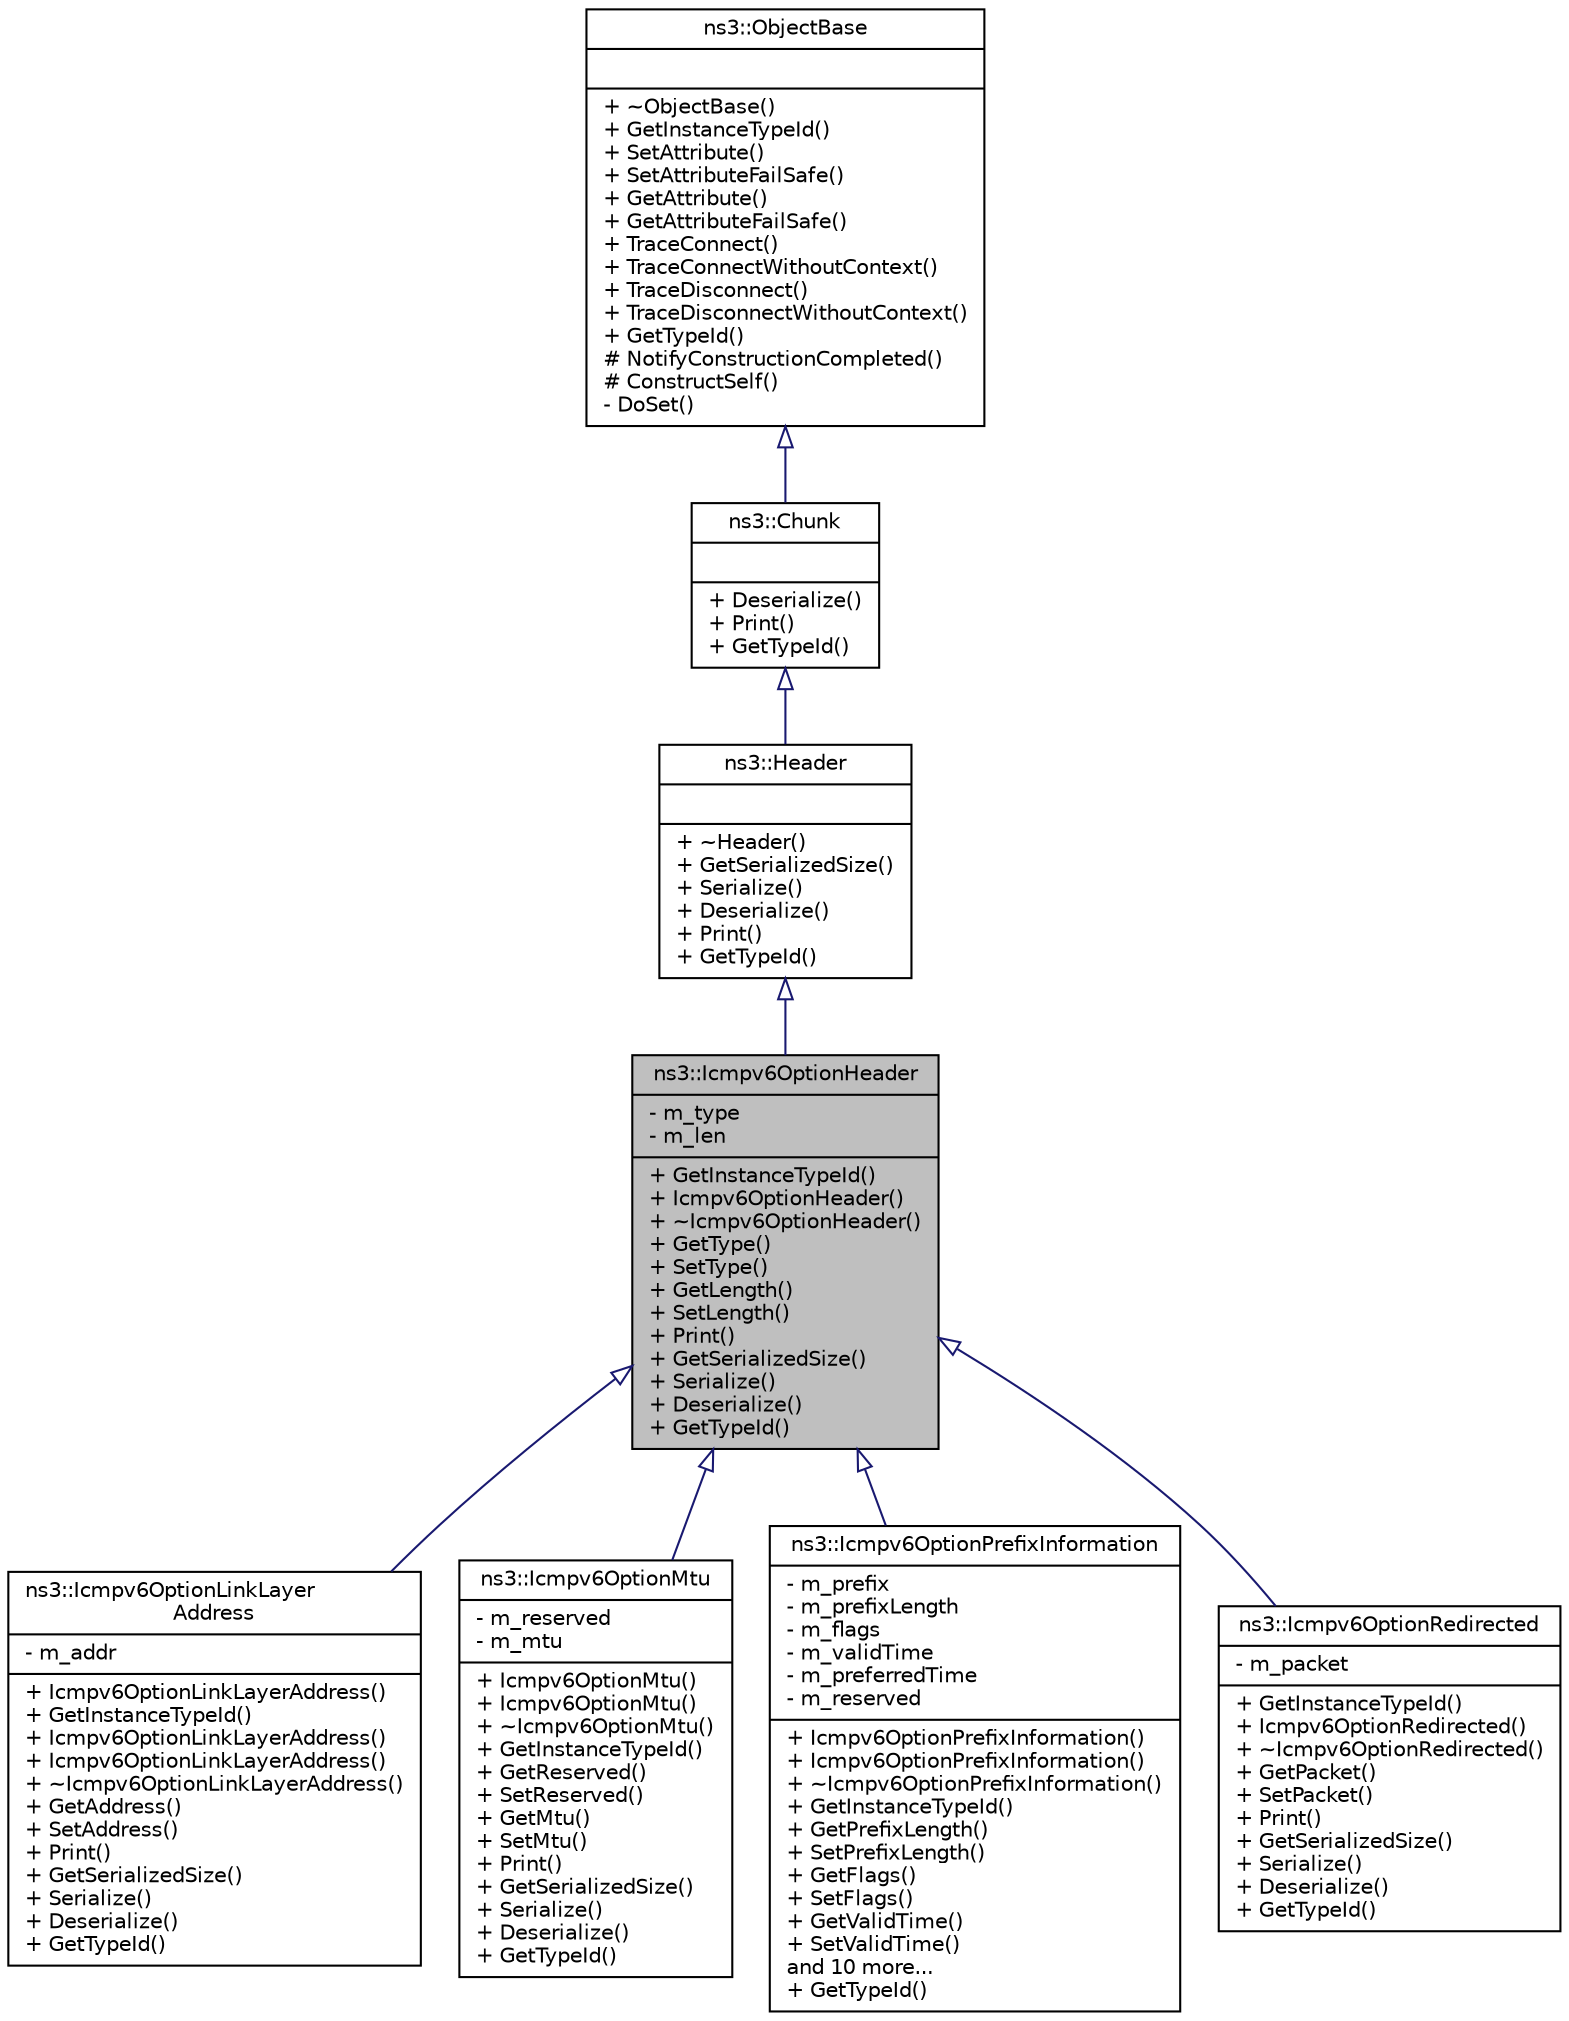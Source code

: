 digraph "ns3::Icmpv6OptionHeader"
{
  edge [fontname="Helvetica",fontsize="10",labelfontname="Helvetica",labelfontsize="10"];
  node [fontname="Helvetica",fontsize="10",shape=record];
  Node1 [label="{ns3::Icmpv6OptionHeader\n|- m_type\l- m_len\l|+ GetInstanceTypeId()\l+ Icmpv6OptionHeader()\l+ ~Icmpv6OptionHeader()\l+ GetType()\l+ SetType()\l+ GetLength()\l+ SetLength()\l+ Print()\l+ GetSerializedSize()\l+ Serialize()\l+ Deserialize()\l+ GetTypeId()\l}",height=0.2,width=0.4,color="black", fillcolor="grey75", style="filled", fontcolor="black"];
  Node2 -> Node1 [dir="back",color="midnightblue",fontsize="10",style="solid",arrowtail="onormal"];
  Node2 [label="{ns3::Header\n||+ ~Header()\l+ GetSerializedSize()\l+ Serialize()\l+ Deserialize()\l+ Print()\l+ GetTypeId()\l}",height=0.2,width=0.4,color="black", fillcolor="white", style="filled",URL="$d6/dae/classns3_1_1Header.html",tooltip="Protocol header serialization and deserialization. "];
  Node3 -> Node2 [dir="back",color="midnightblue",fontsize="10",style="solid",arrowtail="onormal"];
  Node3 [label="{ns3::Chunk\n||+ Deserialize()\l+ Print()\l+ GetTypeId()\l}",height=0.2,width=0.4,color="black", fillcolor="white", style="filled",URL="$d7/d9b/classns3_1_1Chunk.html",tooltip="abstract base class for ns3::Header and ns3::Trailer "];
  Node4 -> Node3 [dir="back",color="midnightblue",fontsize="10",style="solid",arrowtail="onormal"];
  Node4 [label="{ns3::ObjectBase\n||+ ~ObjectBase()\l+ GetInstanceTypeId()\l+ SetAttribute()\l+ SetAttributeFailSafe()\l+ GetAttribute()\l+ GetAttributeFailSafe()\l+ TraceConnect()\l+ TraceConnectWithoutContext()\l+ TraceDisconnect()\l+ TraceDisconnectWithoutContext()\l+ GetTypeId()\l# NotifyConstructionCompleted()\l# ConstructSelf()\l- DoSet()\l}",height=0.2,width=0.4,color="black", fillcolor="white", style="filled",URL="$d2/dac/classns3_1_1ObjectBase.html",tooltip="Anchor the ns-3 type and attribute system. "];
  Node1 -> Node5 [dir="back",color="midnightblue",fontsize="10",style="solid",arrowtail="onormal"];
  Node5 [label="{ns3::Icmpv6OptionLinkLayer\lAddress\n|- m_addr\l|+ Icmpv6OptionLinkLayerAddress()\l+ GetInstanceTypeId()\l+ Icmpv6OptionLinkLayerAddress()\l+ Icmpv6OptionLinkLayerAddress()\l+ ~Icmpv6OptionLinkLayerAddress()\l+ GetAddress()\l+ SetAddress()\l+ Print()\l+ GetSerializedSize()\l+ Serialize()\l+ Deserialize()\l+ GetTypeId()\l}",height=0.2,width=0.4,color="black", fillcolor="white", style="filled",URL="$d5/dba/classns3_1_1Icmpv6OptionLinkLayerAddress.html",tooltip="ICMPv6 link-layer address option. "];
  Node1 -> Node6 [dir="back",color="midnightblue",fontsize="10",style="solid",arrowtail="onormal"];
  Node6 [label="{ns3::Icmpv6OptionMtu\n|- m_reserved\l- m_mtu\l|+ Icmpv6OptionMtu()\l+ Icmpv6OptionMtu()\l+ ~Icmpv6OptionMtu()\l+ GetInstanceTypeId()\l+ GetReserved()\l+ SetReserved()\l+ GetMtu()\l+ SetMtu()\l+ Print()\l+ GetSerializedSize()\l+ Serialize()\l+ Deserialize()\l+ GetTypeId()\l}",height=0.2,width=0.4,color="black", fillcolor="white", style="filled",URL="$df/d6d/classns3_1_1Icmpv6OptionMtu.html",tooltip="ICMPv6 MTU option. "];
  Node1 -> Node7 [dir="back",color="midnightblue",fontsize="10",style="solid",arrowtail="onormal"];
  Node7 [label="{ns3::Icmpv6OptionPrefixInformation\n|- m_prefix\l- m_prefixLength\l- m_flags\l- m_validTime\l- m_preferredTime\l- m_reserved\l|+ Icmpv6OptionPrefixInformation()\l+ Icmpv6OptionPrefixInformation()\l+ ~Icmpv6OptionPrefixInformation()\l+ GetInstanceTypeId()\l+ GetPrefixLength()\l+ SetPrefixLength()\l+ GetFlags()\l+ SetFlags()\l+ GetValidTime()\l+ SetValidTime()\land 10 more...\l+ GetTypeId()\l}",height=0.2,width=0.4,color="black", fillcolor="white", style="filled",URL="$d4/d74/classns3_1_1Icmpv6OptionPrefixInformation.html",tooltip="ICMPv6 Option Prefix Information. "];
  Node1 -> Node8 [dir="back",color="midnightblue",fontsize="10",style="solid",arrowtail="onormal"];
  Node8 [label="{ns3::Icmpv6OptionRedirected\n|- m_packet\l|+ GetInstanceTypeId()\l+ Icmpv6OptionRedirected()\l+ ~Icmpv6OptionRedirected()\l+ GetPacket()\l+ SetPacket()\l+ Print()\l+ GetSerializedSize()\l+ Serialize()\l+ Deserialize()\l+ GetTypeId()\l}",height=0.2,width=0.4,color="black", fillcolor="white", style="filled",URL="$d9/dac/classns3_1_1Icmpv6OptionRedirected.html",tooltip="ICMPv6 redirected option. "];
}
